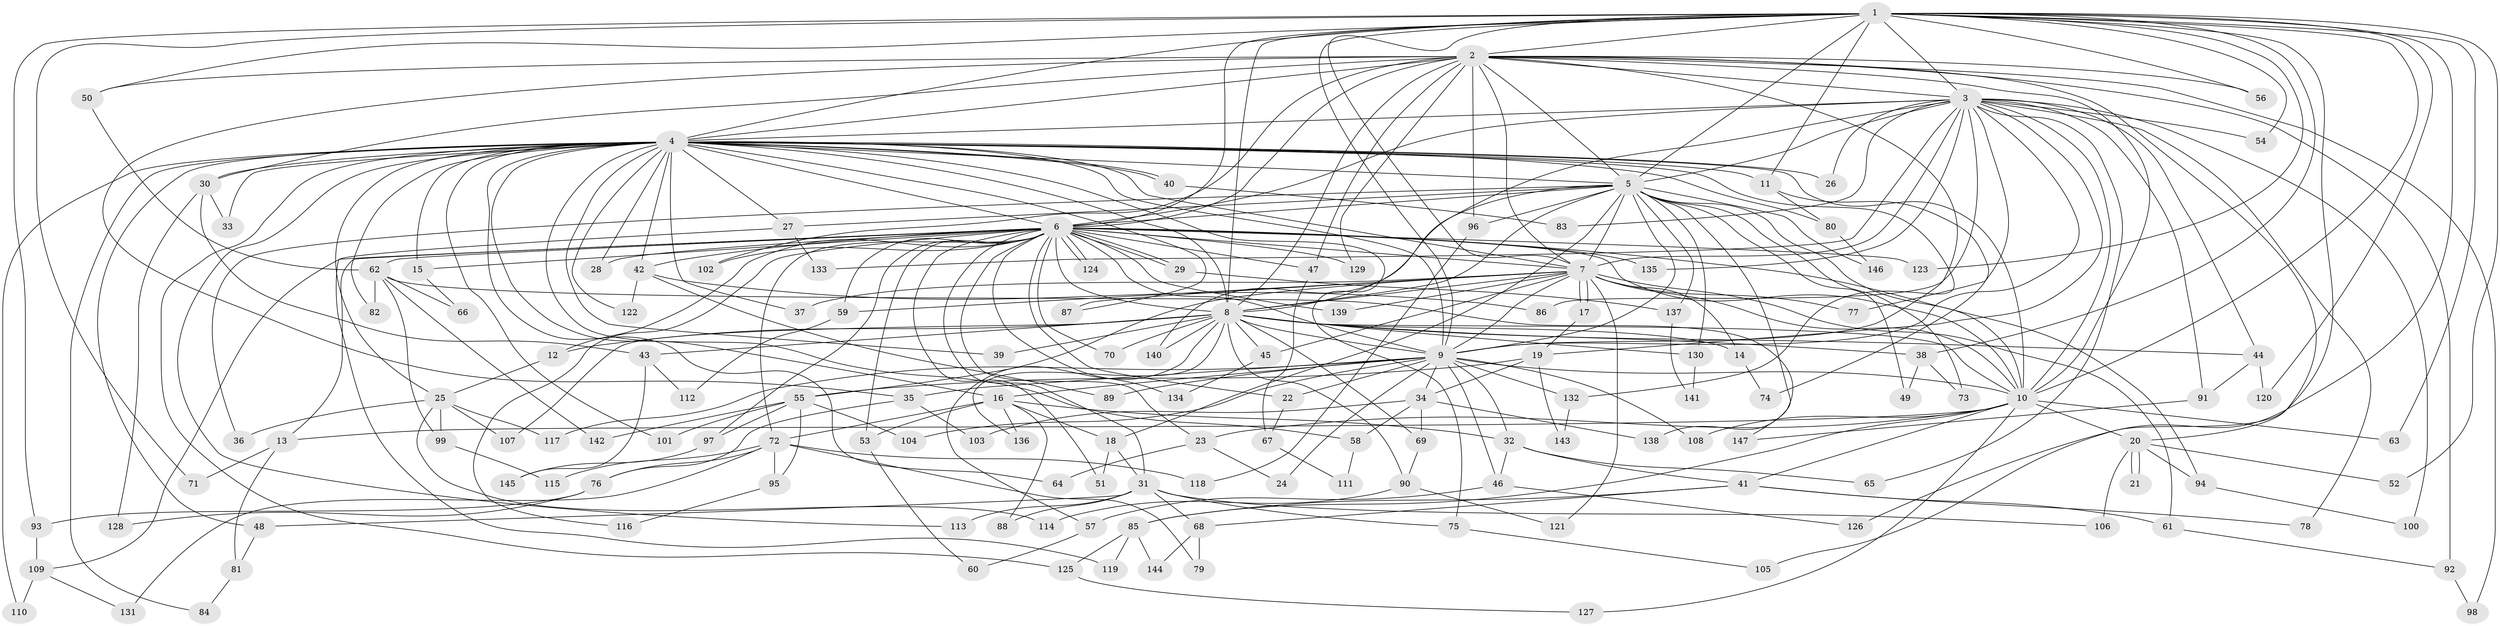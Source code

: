 // Generated by graph-tools (version 1.1) at 2025/44/03/09/25 04:44:31]
// undirected, 147 vertices, 319 edges
graph export_dot {
graph [start="1"]
  node [color=gray90,style=filled];
  1;
  2;
  3;
  4;
  5;
  6;
  7;
  8;
  9;
  10;
  11;
  12;
  13;
  14;
  15;
  16;
  17;
  18;
  19;
  20;
  21;
  22;
  23;
  24;
  25;
  26;
  27;
  28;
  29;
  30;
  31;
  32;
  33;
  34;
  35;
  36;
  37;
  38;
  39;
  40;
  41;
  42;
  43;
  44;
  45;
  46;
  47;
  48;
  49;
  50;
  51;
  52;
  53;
  54;
  55;
  56;
  57;
  58;
  59;
  60;
  61;
  62;
  63;
  64;
  65;
  66;
  67;
  68;
  69;
  70;
  71;
  72;
  73;
  74;
  75;
  76;
  77;
  78;
  79;
  80;
  81;
  82;
  83;
  84;
  85;
  86;
  87;
  88;
  89;
  90;
  91;
  92;
  93;
  94;
  95;
  96;
  97;
  98;
  99;
  100;
  101;
  102;
  103;
  104;
  105;
  106;
  107;
  108;
  109;
  110;
  111;
  112;
  113;
  114;
  115;
  116;
  117;
  118;
  119;
  120;
  121;
  122;
  123;
  124;
  125;
  126;
  127;
  128;
  129;
  130;
  131;
  132;
  133;
  134;
  135;
  136;
  137;
  138;
  139;
  140;
  141;
  142;
  143;
  144;
  145;
  146;
  147;
  1 -- 2;
  1 -- 3;
  1 -- 4;
  1 -- 5;
  1 -- 6;
  1 -- 7;
  1 -- 8;
  1 -- 9;
  1 -- 10;
  1 -- 11;
  1 -- 38;
  1 -- 50;
  1 -- 52;
  1 -- 54;
  1 -- 56;
  1 -- 63;
  1 -- 71;
  1 -- 93;
  1 -- 105;
  1 -- 120;
  1 -- 123;
  1 -- 126;
  2 -- 3;
  2 -- 4;
  2 -- 5;
  2 -- 6;
  2 -- 7;
  2 -- 8;
  2 -- 9;
  2 -- 10;
  2 -- 20;
  2 -- 30;
  2 -- 35;
  2 -- 47;
  2 -- 50;
  2 -- 56;
  2 -- 92;
  2 -- 96;
  2 -- 98;
  2 -- 102;
  2 -- 129;
  3 -- 4;
  3 -- 5;
  3 -- 6;
  3 -- 7;
  3 -- 8;
  3 -- 9;
  3 -- 10;
  3 -- 19;
  3 -- 26;
  3 -- 44;
  3 -- 54;
  3 -- 65;
  3 -- 77;
  3 -- 78;
  3 -- 83;
  3 -- 86;
  3 -- 91;
  3 -- 100;
  3 -- 133;
  3 -- 135;
  4 -- 5;
  4 -- 6;
  4 -- 7;
  4 -- 8;
  4 -- 9;
  4 -- 10;
  4 -- 11;
  4 -- 15;
  4 -- 16;
  4 -- 25;
  4 -- 26;
  4 -- 27;
  4 -- 28;
  4 -- 30;
  4 -- 33;
  4 -- 37;
  4 -- 39;
  4 -- 40;
  4 -- 40;
  4 -- 42;
  4 -- 48;
  4 -- 58;
  4 -- 64;
  4 -- 75;
  4 -- 80;
  4 -- 82;
  4 -- 84;
  4 -- 87;
  4 -- 101;
  4 -- 110;
  4 -- 113;
  4 -- 122;
  4 -- 125;
  4 -- 132;
  5 -- 6;
  5 -- 7;
  5 -- 8;
  5 -- 9;
  5 -- 10;
  5 -- 18;
  5 -- 27;
  5 -- 36;
  5 -- 49;
  5 -- 73;
  5 -- 96;
  5 -- 130;
  5 -- 137;
  5 -- 138;
  5 -- 140;
  5 -- 146;
  6 -- 7;
  6 -- 8;
  6 -- 9;
  6 -- 10;
  6 -- 12;
  6 -- 13;
  6 -- 15;
  6 -- 22;
  6 -- 23;
  6 -- 28;
  6 -- 29;
  6 -- 29;
  6 -- 31;
  6 -- 42;
  6 -- 47;
  6 -- 51;
  6 -- 53;
  6 -- 59;
  6 -- 62;
  6 -- 70;
  6 -- 72;
  6 -- 94;
  6 -- 97;
  6 -- 102;
  6 -- 109;
  6 -- 116;
  6 -- 123;
  6 -- 124;
  6 -- 124;
  6 -- 129;
  6 -- 134;
  6 -- 135;
  6 -- 139;
  7 -- 8;
  7 -- 9;
  7 -- 10;
  7 -- 14;
  7 -- 17;
  7 -- 17;
  7 -- 37;
  7 -- 45;
  7 -- 55;
  7 -- 59;
  7 -- 61;
  7 -- 77;
  7 -- 87;
  7 -- 121;
  7 -- 139;
  8 -- 9;
  8 -- 10;
  8 -- 12;
  8 -- 14;
  8 -- 38;
  8 -- 39;
  8 -- 43;
  8 -- 44;
  8 -- 45;
  8 -- 57;
  8 -- 69;
  8 -- 70;
  8 -- 90;
  8 -- 107;
  8 -- 130;
  8 -- 136;
  8 -- 140;
  9 -- 10;
  9 -- 16;
  9 -- 22;
  9 -- 24;
  9 -- 32;
  9 -- 34;
  9 -- 35;
  9 -- 46;
  9 -- 89;
  9 -- 104;
  9 -- 108;
  9 -- 117;
  9 -- 132;
  10 -- 13;
  10 -- 20;
  10 -- 23;
  10 -- 41;
  10 -- 63;
  10 -- 85;
  10 -- 108;
  10 -- 127;
  11 -- 74;
  11 -- 80;
  12 -- 25;
  13 -- 71;
  13 -- 81;
  14 -- 74;
  15 -- 66;
  16 -- 18;
  16 -- 32;
  16 -- 53;
  16 -- 72;
  16 -- 88;
  16 -- 136;
  17 -- 19;
  18 -- 31;
  18 -- 51;
  19 -- 34;
  19 -- 55;
  19 -- 143;
  20 -- 21;
  20 -- 21;
  20 -- 52;
  20 -- 94;
  20 -- 106;
  22 -- 67;
  23 -- 24;
  23 -- 64;
  25 -- 36;
  25 -- 99;
  25 -- 107;
  25 -- 114;
  25 -- 117;
  27 -- 119;
  27 -- 133;
  29 -- 137;
  30 -- 33;
  30 -- 43;
  30 -- 128;
  31 -- 48;
  31 -- 68;
  31 -- 75;
  31 -- 88;
  31 -- 106;
  31 -- 113;
  32 -- 41;
  32 -- 46;
  32 -- 65;
  34 -- 58;
  34 -- 69;
  34 -- 103;
  34 -- 138;
  35 -- 76;
  35 -- 103;
  38 -- 49;
  38 -- 73;
  40 -- 83;
  41 -- 61;
  41 -- 68;
  41 -- 78;
  41 -- 85;
  42 -- 86;
  42 -- 89;
  42 -- 122;
  43 -- 112;
  43 -- 145;
  44 -- 91;
  44 -- 120;
  45 -- 134;
  46 -- 57;
  46 -- 126;
  47 -- 67;
  48 -- 81;
  50 -- 62;
  53 -- 60;
  55 -- 95;
  55 -- 97;
  55 -- 101;
  55 -- 104;
  55 -- 142;
  57 -- 60;
  58 -- 111;
  59 -- 112;
  61 -- 92;
  62 -- 66;
  62 -- 82;
  62 -- 99;
  62 -- 142;
  62 -- 147;
  67 -- 111;
  68 -- 79;
  68 -- 144;
  69 -- 90;
  72 -- 76;
  72 -- 79;
  72 -- 95;
  72 -- 115;
  72 -- 118;
  72 -- 131;
  75 -- 105;
  76 -- 93;
  76 -- 128;
  80 -- 146;
  81 -- 84;
  85 -- 119;
  85 -- 125;
  85 -- 144;
  90 -- 114;
  90 -- 121;
  91 -- 147;
  92 -- 98;
  93 -- 109;
  94 -- 100;
  95 -- 116;
  96 -- 118;
  97 -- 145;
  99 -- 115;
  109 -- 110;
  109 -- 131;
  125 -- 127;
  130 -- 141;
  132 -- 143;
  137 -- 141;
}
